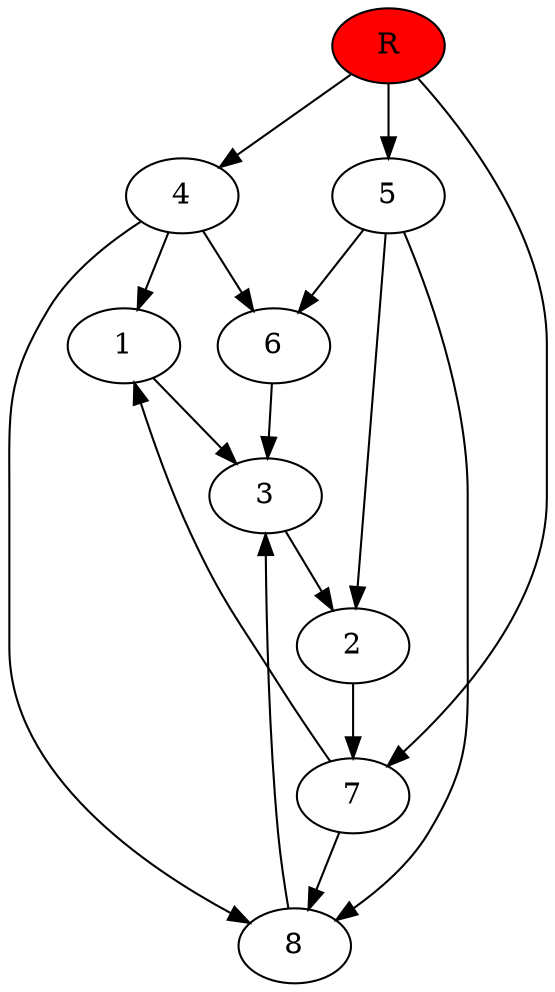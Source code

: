 digraph prb26586 {
	1
	2
	3
	4
	5
	6
	7
	8
	R [fillcolor="#ff0000" style=filled]
	1 -> 3
	2 -> 7
	3 -> 2
	4 -> 1
	4 -> 6
	4 -> 8
	5 -> 2
	5 -> 6
	5 -> 8
	6 -> 3
	7 -> 1
	7 -> 8
	8 -> 3
	R -> 4
	R -> 5
	R -> 7
}

